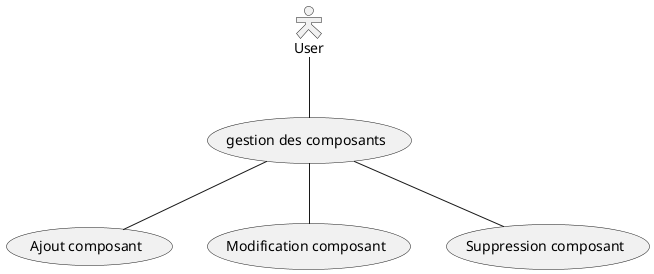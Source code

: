 @startuml "composantmanaging"

skinparam actorStyle Hollow 

:User: as user
(gestion des composants) as (composantmanaging)

user -- (composantmanaging)

(Ajout composant) as (composantadd)
(Modification composant) as (composantupdate)
(Suppression composant) as (composantdelete)

(composantmanaging) -- (composantadd)
(composantmanaging) -- (composantupdate)
(composantmanaging) -- (composantdelete)

@enduml